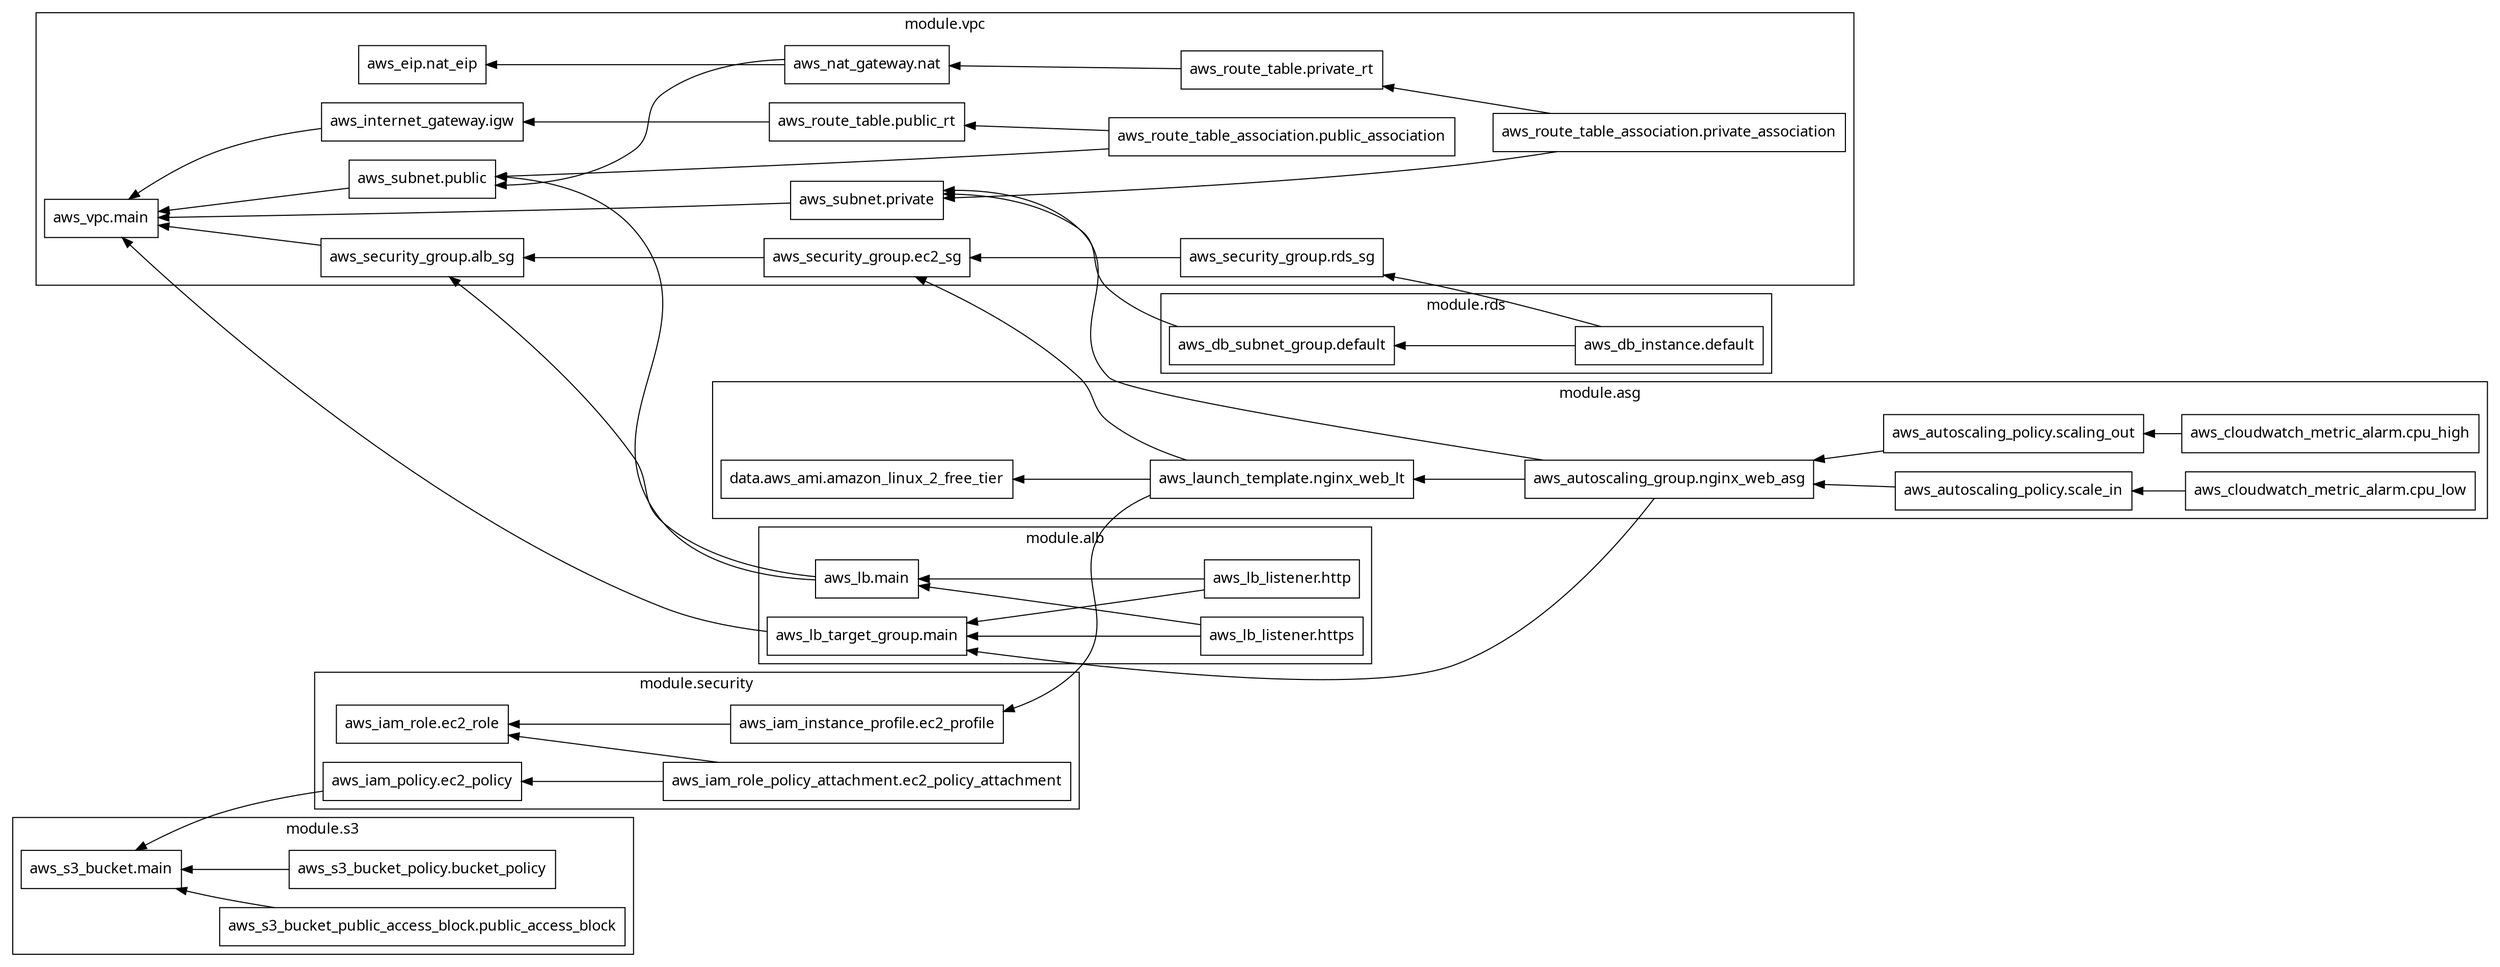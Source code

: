 digraph G {
  rankdir = "RL";
  node [shape = rect, fontname = "sans-serif"];
  subgraph "cluster_module.alb" {
    label = "module.alb"
    fontname = "sans-serif"
    "module.alb.aws_lb.main" [label="aws_lb.main"];
    "module.alb.aws_lb_listener.http" [label="aws_lb_listener.http"];
    "module.alb.aws_lb_listener.https" [label="aws_lb_listener.https"];
    "module.alb.aws_lb_target_group.main" [label="aws_lb_target_group.main"];
  }
  subgraph "cluster_module.asg" {
    label = "module.asg"
    fontname = "sans-serif"
    "module.asg.data.aws_ami.amazon_linux_2_free_tier" [label="data.aws_ami.amazon_linux_2_free_tier"];
    "module.asg.aws_autoscaling_group.nginx_web_asg" [label="aws_autoscaling_group.nginx_web_asg"];
    "module.asg.aws_autoscaling_policy.scale_in" [label="aws_autoscaling_policy.scale_in"];
    "module.asg.aws_autoscaling_policy.scaling_out" [label="aws_autoscaling_policy.scaling_out"];
    "module.asg.aws_cloudwatch_metric_alarm.cpu_high" [label="aws_cloudwatch_metric_alarm.cpu_high"];
    "module.asg.aws_cloudwatch_metric_alarm.cpu_low" [label="aws_cloudwatch_metric_alarm.cpu_low"];
    "module.asg.aws_launch_template.nginx_web_lt" [label="aws_launch_template.nginx_web_lt"];
  }
  subgraph "cluster_module.rds" {
    label = "module.rds"
    fontname = "sans-serif"
    "module.rds.aws_db_instance.default" [label="aws_db_instance.default"];
    "module.rds.aws_db_subnet_group.default" [label="aws_db_subnet_group.default"];
  }
  subgraph "cluster_module.s3" {
    label = "module.s3"
    fontname = "sans-serif"
    "module.s3.aws_s3_bucket.main" [label="aws_s3_bucket.main"];
    "module.s3.aws_s3_bucket_policy.bucket_policy" [label="aws_s3_bucket_policy.bucket_policy"];
    "module.s3.aws_s3_bucket_public_access_block.public_access_block" [label="aws_s3_bucket_public_access_block.public_access_block"];
  }
  subgraph "cluster_module.security" {
    label = "module.security"
    fontname = "sans-serif"
    "module.security.aws_iam_instance_profile.ec2_profile" [label="aws_iam_instance_profile.ec2_profile"];
    "module.security.aws_iam_policy.ec2_policy" [label="aws_iam_policy.ec2_policy"];
    "module.security.aws_iam_role.ec2_role" [label="aws_iam_role.ec2_role"];
    "module.security.aws_iam_role_policy_attachment.ec2_policy_attachment" [label="aws_iam_role_policy_attachment.ec2_policy_attachment"];
  }
  subgraph "cluster_module.vpc" {
    label = "module.vpc"
    fontname = "sans-serif"
    "module.vpc.aws_eip.nat_eip" [label="aws_eip.nat_eip"];
    "module.vpc.aws_internet_gateway.igw" [label="aws_internet_gateway.igw"];
    "module.vpc.aws_nat_gateway.nat" [label="aws_nat_gateway.nat"];
    "module.vpc.aws_route_table.private_rt" [label="aws_route_table.private_rt"];
    "module.vpc.aws_route_table.public_rt" [label="aws_route_table.public_rt"];
    "module.vpc.aws_route_table_association.private_association" [label="aws_route_table_association.private_association"];
    "module.vpc.aws_route_table_association.public_association" [label="aws_route_table_association.public_association"];
    "module.vpc.aws_security_group.alb_sg" [label="aws_security_group.alb_sg"];
    "module.vpc.aws_security_group.ec2_sg" [label="aws_security_group.ec2_sg"];
    "module.vpc.aws_security_group.rds_sg" [label="aws_security_group.rds_sg"];
    "module.vpc.aws_subnet.private" [label="aws_subnet.private"];
    "module.vpc.aws_subnet.public" [label="aws_subnet.public"];
    "module.vpc.aws_vpc.main" [label="aws_vpc.main"];
  }
  "module.alb.aws_lb.main" -> "module.vpc.aws_security_group.alb_sg";
  "module.alb.aws_lb.main" -> "module.vpc.aws_subnet.public";
  "module.alb.aws_lb_listener.http" -> "module.alb.aws_lb.main";
  "module.alb.aws_lb_listener.http" -> "module.alb.aws_lb_target_group.main";
  "module.alb.aws_lb_listener.https" -> "module.alb.aws_lb.main";
  "module.alb.aws_lb_listener.https" -> "module.alb.aws_lb_target_group.main";
  "module.alb.aws_lb_target_group.main" -> "module.vpc.aws_vpc.main";
  "module.asg.aws_autoscaling_group.nginx_web_asg" -> "module.alb.aws_lb_target_group.main";
  "module.asg.aws_autoscaling_group.nginx_web_asg" -> "module.asg.aws_launch_template.nginx_web_lt";
  "module.asg.aws_autoscaling_group.nginx_web_asg" -> "module.vpc.aws_subnet.private";
  "module.asg.aws_autoscaling_policy.scale_in" -> "module.asg.aws_autoscaling_group.nginx_web_asg";
  "module.asg.aws_autoscaling_policy.scaling_out" -> "module.asg.aws_autoscaling_group.nginx_web_asg";
  "module.asg.aws_cloudwatch_metric_alarm.cpu_high" -> "module.asg.aws_autoscaling_policy.scaling_out";
  "module.asg.aws_cloudwatch_metric_alarm.cpu_low" -> "module.asg.aws_autoscaling_policy.scale_in";
  "module.asg.aws_launch_template.nginx_web_lt" -> "module.asg.data.aws_ami.amazon_linux_2_free_tier";
  "module.asg.aws_launch_template.nginx_web_lt" -> "module.security.aws_iam_instance_profile.ec2_profile";
  "module.asg.aws_launch_template.nginx_web_lt" -> "module.vpc.aws_security_group.ec2_sg";
  "module.rds.aws_db_instance.default" -> "module.rds.aws_db_subnet_group.default";
  "module.rds.aws_db_instance.default" -> "module.vpc.aws_security_group.rds_sg";
  "module.rds.aws_db_subnet_group.default" -> "module.vpc.aws_subnet.private";
  "module.s3.aws_s3_bucket_policy.bucket_policy" -> "module.s3.aws_s3_bucket.main";
  "module.s3.aws_s3_bucket_public_access_block.public_access_block" -> "module.s3.aws_s3_bucket.main";
  "module.security.aws_iam_instance_profile.ec2_profile" -> "module.security.aws_iam_role.ec2_role";
  "module.security.aws_iam_policy.ec2_policy" -> "module.s3.aws_s3_bucket.main";
  "module.security.aws_iam_role_policy_attachment.ec2_policy_attachment" -> "module.security.aws_iam_policy.ec2_policy";
  "module.security.aws_iam_role_policy_attachment.ec2_policy_attachment" -> "module.security.aws_iam_role.ec2_role";
  "module.vpc.aws_internet_gateway.igw" -> "module.vpc.aws_vpc.main";
  "module.vpc.aws_nat_gateway.nat" -> "module.vpc.aws_eip.nat_eip";
  "module.vpc.aws_nat_gateway.nat" -> "module.vpc.aws_subnet.public";
  "module.vpc.aws_route_table.private_rt" -> "module.vpc.aws_nat_gateway.nat";
  "module.vpc.aws_route_table.public_rt" -> "module.vpc.aws_internet_gateway.igw";
  "module.vpc.aws_route_table_association.private_association" -> "module.vpc.aws_route_table.private_rt";
  "module.vpc.aws_route_table_association.private_association" -> "module.vpc.aws_subnet.private";
  "module.vpc.aws_route_table_association.public_association" -> "module.vpc.aws_route_table.public_rt";
  "module.vpc.aws_route_table_association.public_association" -> "module.vpc.aws_subnet.public";
  "module.vpc.aws_security_group.alb_sg" -> "module.vpc.aws_vpc.main";
  "module.vpc.aws_security_group.ec2_sg" -> "module.vpc.aws_security_group.alb_sg";
  "module.vpc.aws_security_group.rds_sg" -> "module.vpc.aws_security_group.ec2_sg";
  "module.vpc.aws_subnet.private" -> "module.vpc.aws_vpc.main";
  "module.vpc.aws_subnet.public" -> "module.vpc.aws_vpc.main";
}
